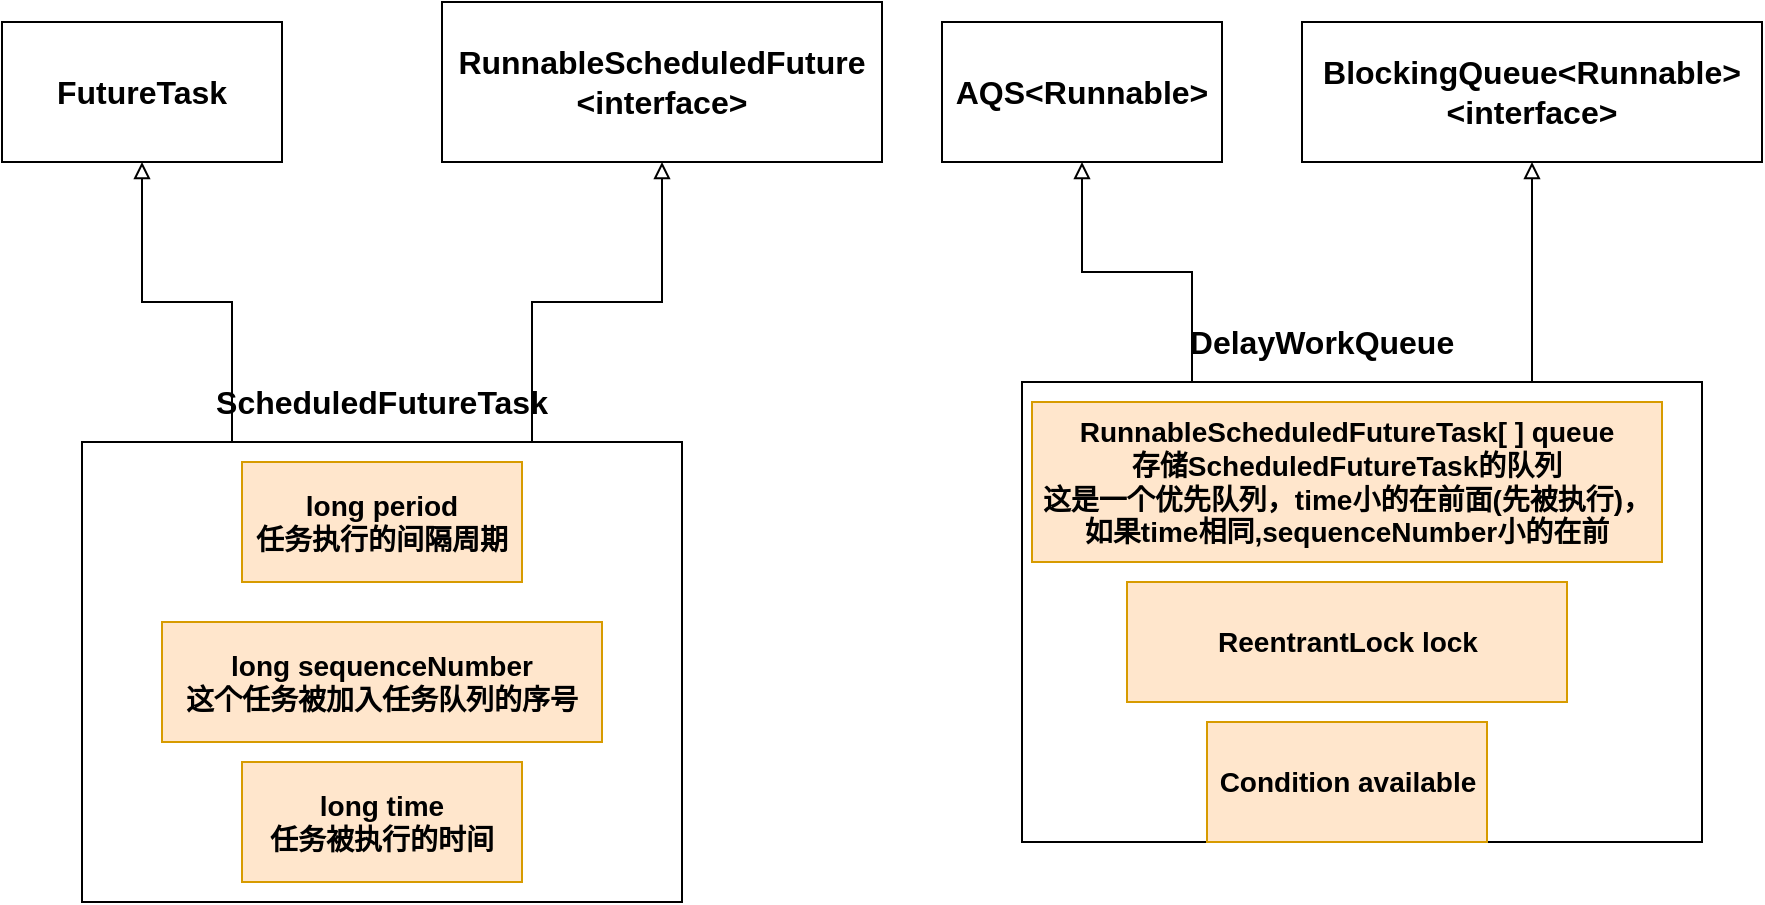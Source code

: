 <mxfile version="15.2.7" type="device"><diagram id="ms0YEMfW7ENs0Qw93Ptu" name="第 1 页"><mxGraphModel dx="1024" dy="1761" grid="1" gridSize="10" guides="1" tooltips="1" connect="1" arrows="1" fold="1" page="1" pageScale="1" pageWidth="827" pageHeight="1169" math="0" shadow="0"><root><mxCell id="0"/><mxCell id="1" parent="0"/><mxCell id="Q7ZOB2ZYTDIbrzDwmutL-15" style="edgeStyle=orthogonalEdgeStyle;rounded=0;orthogonalLoop=1;jettySize=auto;html=1;exitX=0.75;exitY=0;exitDx=0;exitDy=0;endArrow=block;endFill=0;" parent="1" source="Q7ZOB2ZYTDIbrzDwmutL-1" target="Q7ZOB2ZYTDIbrzDwmutL-13" edge="1"><mxGeometry relative="1" as="geometry"/></mxCell><mxCell id="Q7ZOB2ZYTDIbrzDwmutL-16" style="edgeStyle=orthogonalEdgeStyle;rounded=0;orthogonalLoop=1;jettySize=auto;html=1;exitX=0.25;exitY=0;exitDx=0;exitDy=0;entryX=0.5;entryY=1;entryDx=0;entryDy=0;endArrow=block;endFill=0;" parent="1" source="Q7ZOB2ZYTDIbrzDwmutL-1" target="Q7ZOB2ZYTDIbrzDwmutL-11" edge="1"><mxGeometry relative="1" as="geometry"/></mxCell><mxCell id="Q7ZOB2ZYTDIbrzDwmutL-1" value="" style="rounded=0;whiteSpace=wrap;html=1;" parent="1" vertex="1"><mxGeometry x="200" y="200" width="300" height="230" as="geometry"/></mxCell><mxCell id="Q7ZOB2ZYTDIbrzDwmutL-2" value="&lt;b&gt;&lt;font style=&quot;font-size: 16px&quot;&gt;ScheduledFutureTask&lt;/font&gt;&lt;/b&gt;" style="text;html=1;strokeColor=none;fillColor=none;align=center;verticalAlign=middle;whiteSpace=wrap;rounded=0;" parent="1" vertex="1"><mxGeometry x="330" y="170" width="40" height="20" as="geometry"/></mxCell><mxCell id="Q7ZOB2ZYTDIbrzDwmutL-3" value="&lt;b&gt;&lt;font style=&quot;font-size: 14px&quot;&gt;long period&lt;br&gt;任务执行的间隔周期&lt;br&gt;&lt;/font&gt;&lt;/b&gt;" style="rounded=0;whiteSpace=wrap;html=1;fillColor=#ffe6cc;strokeColor=#d79b00;" parent="1" vertex="1"><mxGeometry x="280" y="210" width="140" height="60" as="geometry"/></mxCell><mxCell id="Q7ZOB2ZYTDIbrzDwmutL-4" value="&lt;b&gt;&lt;font style=&quot;font-size: 14px&quot;&gt;long sequenceNumber&lt;br&gt;这个任务被加入任务队列的序号&lt;br&gt;&lt;/font&gt;&lt;/b&gt;" style="rounded=0;whiteSpace=wrap;html=1;fillColor=#ffe6cc;strokeColor=#d79b00;" parent="1" vertex="1"><mxGeometry x="240" y="290" width="220" height="60" as="geometry"/></mxCell><mxCell id="Q7ZOB2ZYTDIbrzDwmutL-5" value="&lt;b&gt;&lt;font style=&quot;font-size: 14px&quot;&gt;long time&lt;br&gt;任务被执行的时间&lt;br&gt;&lt;/font&gt;&lt;/b&gt;" style="rounded=0;whiteSpace=wrap;html=1;fillColor=#ffe6cc;strokeColor=#d79b00;" parent="1" vertex="1"><mxGeometry x="280" y="360" width="140" height="60" as="geometry"/></mxCell><mxCell id="Q7ZOB2ZYTDIbrzDwmutL-19" style="edgeStyle=orthogonalEdgeStyle;rounded=0;orthogonalLoop=1;jettySize=auto;html=1;exitX=0.75;exitY=0;exitDx=0;exitDy=0;entryX=0.5;entryY=1;entryDx=0;entryDy=0;endArrow=block;endFill=0;" parent="1" source="Q7ZOB2ZYTDIbrzDwmutL-6" target="Q7ZOB2ZYTDIbrzDwmutL-18" edge="1"><mxGeometry relative="1" as="geometry"/></mxCell><mxCell id="Q7ZOB2ZYTDIbrzDwmutL-20" style="edgeStyle=orthogonalEdgeStyle;rounded=0;orthogonalLoop=1;jettySize=auto;html=1;exitX=0.25;exitY=0;exitDx=0;exitDy=0;endArrow=block;endFill=0;" parent="1" source="Q7ZOB2ZYTDIbrzDwmutL-6" target="Q7ZOB2ZYTDIbrzDwmutL-17" edge="1"><mxGeometry relative="1" as="geometry"/></mxCell><mxCell id="Q7ZOB2ZYTDIbrzDwmutL-6" value="" style="rounded=0;whiteSpace=wrap;html=1;" parent="1" vertex="1"><mxGeometry x="670" y="170" width="340" height="230" as="geometry"/></mxCell><mxCell id="Q7ZOB2ZYTDIbrzDwmutL-7" value="&lt;b&gt;&lt;font style=&quot;font-size: 16px&quot;&gt;DelayWorkQueue&lt;/font&gt;&lt;/b&gt;" style="text;html=1;strokeColor=none;fillColor=none;align=center;verticalAlign=middle;whiteSpace=wrap;rounded=0;" parent="1" vertex="1"><mxGeometry x="800" y="140" width="40" height="20" as="geometry"/></mxCell><mxCell id="Q7ZOB2ZYTDIbrzDwmutL-8" value="&lt;b&gt;&lt;font style=&quot;font-size: 14px&quot;&gt;RunnableScheduledFutureTask[ ] queue&lt;br&gt;存储ScheduledFutureTask的队列&lt;br&gt;这是一个优先队列，time小的在前面(先被执行)，如果time相同,sequenceNumber小的在前&lt;br&gt;&lt;/font&gt;&lt;/b&gt;" style="rounded=0;whiteSpace=wrap;html=1;fillColor=#ffe6cc;strokeColor=#d79b00;" parent="1" vertex="1"><mxGeometry x="675" y="180" width="315" height="80" as="geometry"/></mxCell><mxCell id="Q7ZOB2ZYTDIbrzDwmutL-9" value="&lt;b&gt;&lt;font style=&quot;font-size: 14px&quot;&gt;ReentrantLock lock&lt;br&gt;&lt;/font&gt;&lt;/b&gt;" style="rounded=0;whiteSpace=wrap;html=1;fillColor=#ffe6cc;strokeColor=#d79b00;" parent="1" vertex="1"><mxGeometry x="722.5" y="270" width="220" height="60" as="geometry"/></mxCell><mxCell id="Q7ZOB2ZYTDIbrzDwmutL-10" value="&lt;b&gt;&lt;font style=&quot;font-size: 14px&quot;&gt;Condition available&lt;br&gt;&lt;/font&gt;&lt;/b&gt;" style="rounded=0;whiteSpace=wrap;html=1;fillColor=#ffe6cc;strokeColor=#d79b00;" parent="1" vertex="1"><mxGeometry x="762.5" y="340" width="140" height="60" as="geometry"/></mxCell><mxCell id="Q7ZOB2ZYTDIbrzDwmutL-11" value="&lt;b&gt;&lt;font style=&quot;font-size: 16px&quot;&gt;FutureTask&lt;/font&gt;&lt;/b&gt;" style="rounded=0;whiteSpace=wrap;html=1;" parent="1" vertex="1"><mxGeometry x="160" y="-10" width="140" height="70" as="geometry"/></mxCell><mxCell id="Q7ZOB2ZYTDIbrzDwmutL-13" value="&lt;b&gt;&lt;font style=&quot;font-size: 16px&quot;&gt;RunnableScheduledFuture&lt;br&gt;&amp;lt;interface&amp;gt;&lt;br&gt;&lt;/font&gt;&lt;/b&gt;" style="rounded=0;whiteSpace=wrap;html=1;" parent="1" vertex="1"><mxGeometry x="380" y="-20" width="220" height="80" as="geometry"/></mxCell><mxCell id="Q7ZOB2ZYTDIbrzDwmutL-17" value="&lt;b&gt;&lt;font style=&quot;font-size: 16px&quot;&gt;AQS&amp;lt;Runnable&amp;gt;&lt;/font&gt;&lt;/b&gt;" style="rounded=0;whiteSpace=wrap;html=1;" parent="1" vertex="1"><mxGeometry x="630" y="-10" width="140" height="70" as="geometry"/></mxCell><mxCell id="Q7ZOB2ZYTDIbrzDwmutL-18" value="&lt;b&gt;&lt;font style=&quot;font-size: 16px&quot;&gt;BlockingQueue&amp;lt;Runnable&amp;gt;&lt;br&gt;&amp;lt;interface&amp;gt;&lt;br&gt;&lt;/font&gt;&lt;/b&gt;" style="rounded=0;whiteSpace=wrap;html=1;" parent="1" vertex="1"><mxGeometry x="810" y="-10" width="230" height="70" as="geometry"/></mxCell></root></mxGraphModel></diagram></mxfile>
